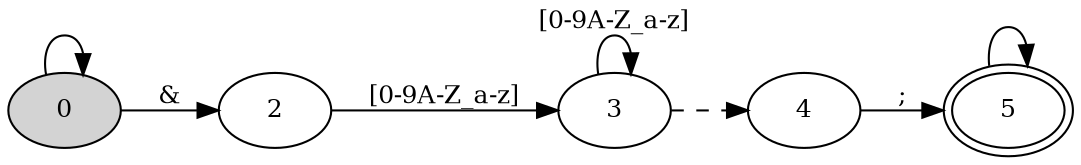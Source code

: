 digraph "SFA" {
rankdir=LR;

//Initial state
node [style = filled, shape = ellipse, peripheries = 1, fillcolor = "#d3d3d3ff", fontsize = 12]
0

//Final states
node [style = filled, shape = ellipse, peripheries = 2, fillcolor = white, fontsize = 12]
5

//Other states
node [style = filled, shape = ellipse, peripheries = 1, fillcolor = white, fontsize = 12]
4
2
3

//Transitions
0 -> 0 [label = "", fontsize = 12 ];
0 -> 2 [label = "&", fontsize = 12 ];
4 -> 5 [label = ";", fontsize = 12 ];
2 -> 3 [label = "[0-9A-Z_a-z]", fontsize = 12 ];
3 -> 3 [label = "[0-9A-Z_a-z]", fontsize = 12 ];
3 -> 4 [label = "", style = dashed, fontsize = 12 ];
5 -> 5 [label = "", fontsize = 12 ];
}
